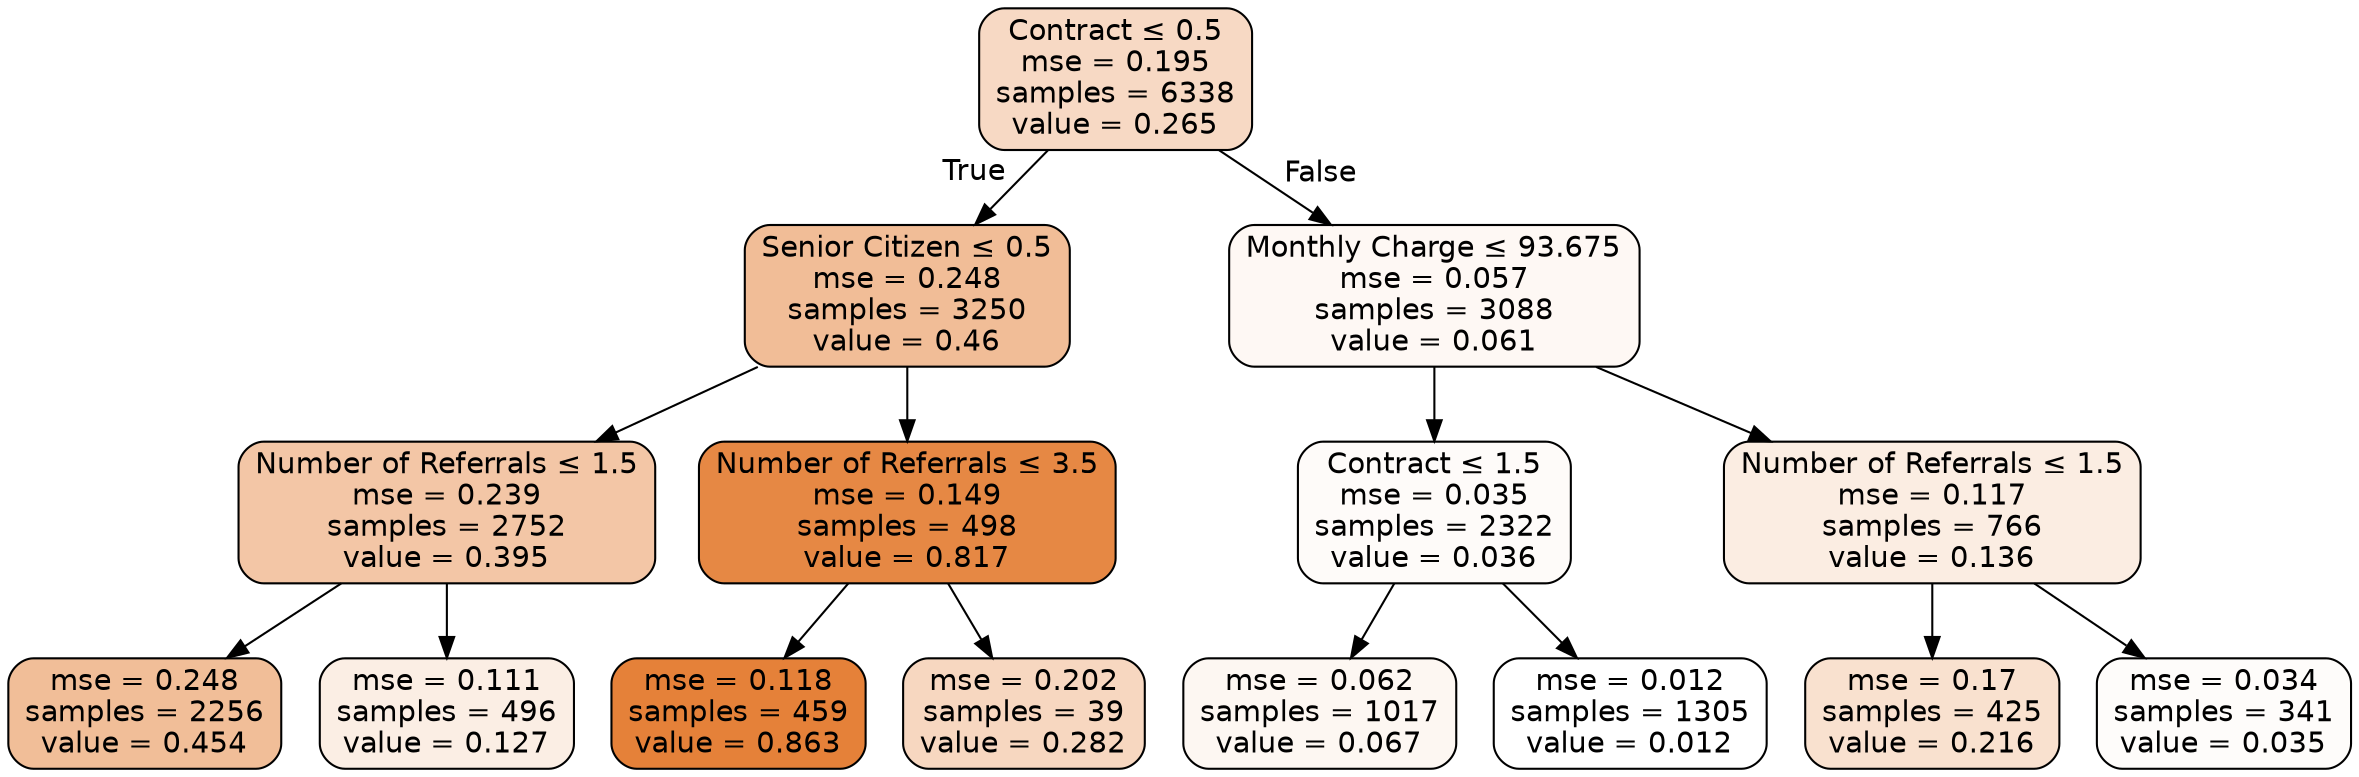 digraph Tree {
node [shape=box, style="filled, rounded", color="black", fontname=helvetica] ;
edge [fontname=helvetica] ;
0 [label=<Contract &le; 0.5<br/>mse = 0.195<br/>samples = 6338<br/>value = 0.265>, fillcolor="#f7d9c4"] ;
1 [label=<Senior Citizen &le; 0.5<br/>mse = 0.248<br/>samples = 3250<br/>value = 0.46>, fillcolor="#f1bd97"] ;
0 -> 1 [labeldistance=2.5, labelangle=45, headlabel="True"] ;
2 [label=<Number of Referrals &le; 1.5<br/>mse = 0.239<br/>samples = 2752<br/>value = 0.395>, fillcolor="#f3c6a6"] ;
1 -> 2 ;
3 [label=<mse = 0.248<br/>samples = 2256<br/>value = 0.454>, fillcolor="#f1be98"] ;
2 -> 3 ;
4 [label=<mse = 0.111<br/>samples = 496<br/>value = 0.127>, fillcolor="#fbeee4"] ;
2 -> 4 ;
5 [label=<Number of Referrals &le; 3.5<br/>mse = 0.149<br/>samples = 498<br/>value = 0.817>, fillcolor="#e68844"] ;
1 -> 5 ;
6 [label=<mse = 0.118<br/>samples = 459<br/>value = 0.863>, fillcolor="#e58139"] ;
5 -> 6 ;
7 [label=<mse = 0.202<br/>samples = 39<br/>value = 0.282>, fillcolor="#f7d7c0"] ;
5 -> 7 ;
8 [label=<Monthly Charge &le; 93.675<br/>mse = 0.057<br/>samples = 3088<br/>value = 0.061>, fillcolor="#fef8f4"] ;
0 -> 8 [labeldistance=2.5, labelangle=-45, headlabel="False"] ;
9 [label=<Contract &le; 1.5<br/>mse = 0.035<br/>samples = 2322<br/>value = 0.036>, fillcolor="#fefbf9"] ;
8 -> 9 ;
10 [label=<mse = 0.062<br/>samples = 1017<br/>value = 0.067>, fillcolor="#fdf7f2"] ;
9 -> 10 ;
11 [label=<mse = 0.012<br/>samples = 1305<br/>value = 0.012>, fillcolor="#ffffff"] ;
9 -> 11 ;
12 [label=<Number of Referrals &le; 1.5<br/>mse = 0.117<br/>samples = 766<br/>value = 0.136>, fillcolor="#fbede2"] ;
8 -> 12 ;
13 [label=<mse = 0.17<br/>samples = 425<br/>value = 0.216>, fillcolor="#f9e1cf"] ;
12 -> 13 ;
14 [label=<mse = 0.034<br/>samples = 341<br/>value = 0.035>, fillcolor="#fefcfa"] ;
12 -> 14 ;
}

